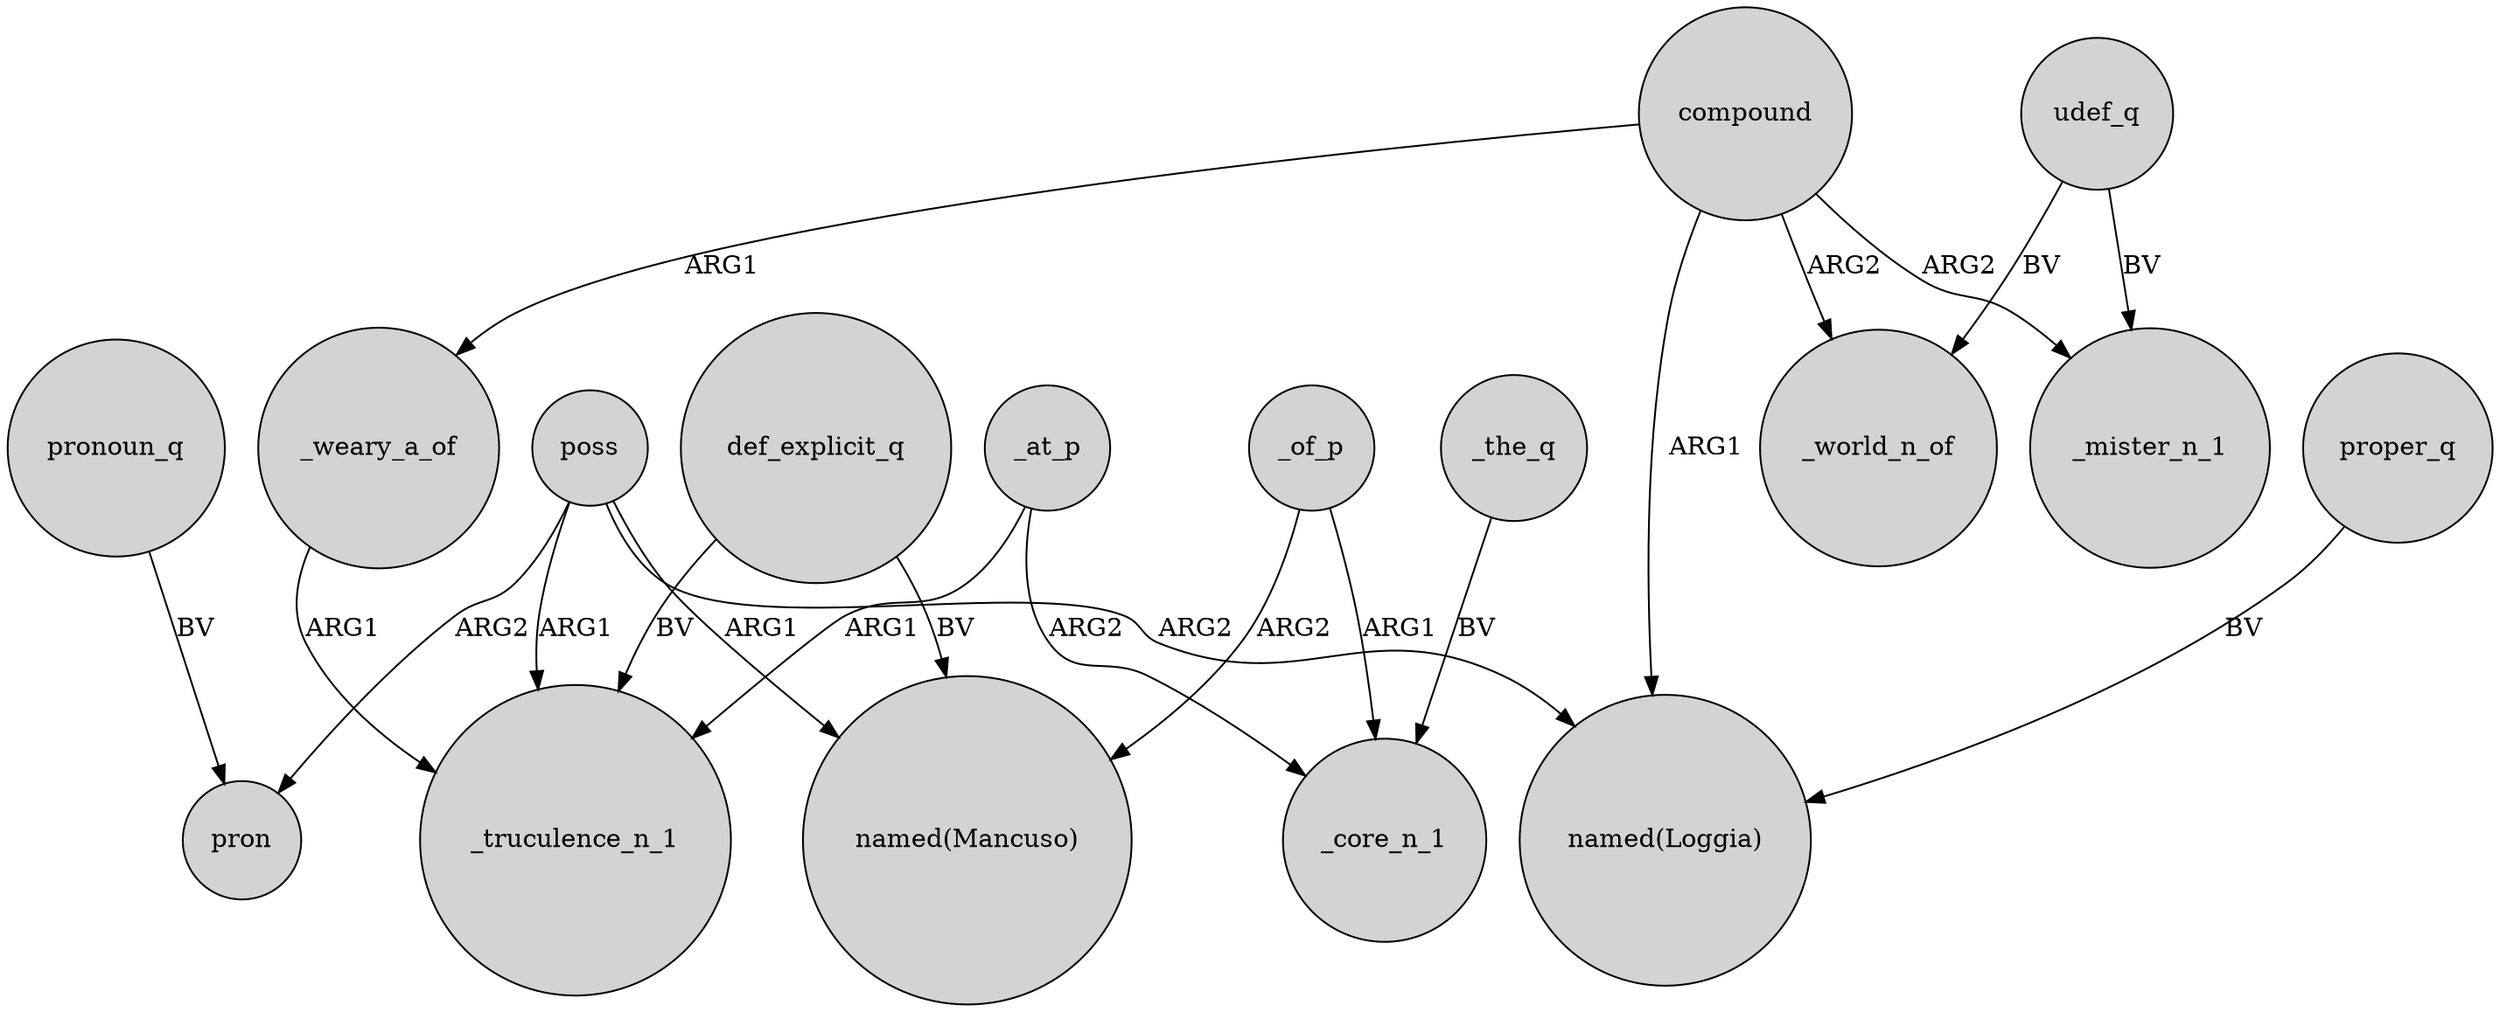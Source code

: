digraph {
	node [shape=circle style=filled]
	poss -> pron [label=ARG2]
	compound -> _world_n_of [label=ARG2]
	def_explicit_q -> _truculence_n_1 [label=BV]
	compound -> _mister_n_1 [label=ARG2]
	proper_q -> "named(Loggia)" [label=BV]
	udef_q -> _mister_n_1 [label=BV]
	udef_q -> _world_n_of [label=BV]
	_of_p -> "named(Mancuso)" [label=ARG2]
	poss -> "named(Loggia)" [label=ARG2]
	pronoun_q -> pron [label=BV]
	_the_q -> _core_n_1 [label=BV]
	_of_p -> _core_n_1 [label=ARG1]
	compound -> "named(Loggia)" [label=ARG1]
	poss -> "named(Mancuso)" [label=ARG1]
	_at_p -> _core_n_1 [label=ARG2]
	_weary_a_of -> _truculence_n_1 [label=ARG1]
	def_explicit_q -> "named(Mancuso)" [label=BV]
	compound -> _weary_a_of [label=ARG1]
	poss -> _truculence_n_1 [label=ARG1]
	_at_p -> _truculence_n_1 [label=ARG1]
}
